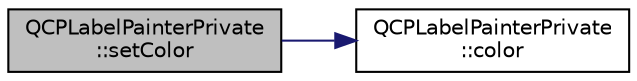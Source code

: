 digraph "QCPLabelPainterPrivate::setColor"
{
 // LATEX_PDF_SIZE
  edge [fontname="Helvetica",fontsize="10",labelfontname="Helvetica",labelfontsize="10"];
  node [fontname="Helvetica",fontsize="10",shape=record];
  rankdir="LR";
  Node1 [label="QCPLabelPainterPrivate\l::setColor",height=0.2,width=0.4,color="black", fillcolor="grey75", style="filled", fontcolor="black",tooltip=" "];
  Node1 -> Node2 [color="midnightblue",fontsize="10",style="solid",fontname="Helvetica"];
  Node2 [label="QCPLabelPainterPrivate\l::color",height=0.2,width=0.4,color="black", fillcolor="white", style="filled",URL="$classQCPLabelPainterPrivate.html#a2ec0bb5acdfbf0cc415a04b516596598",tooltip=" "];
}
